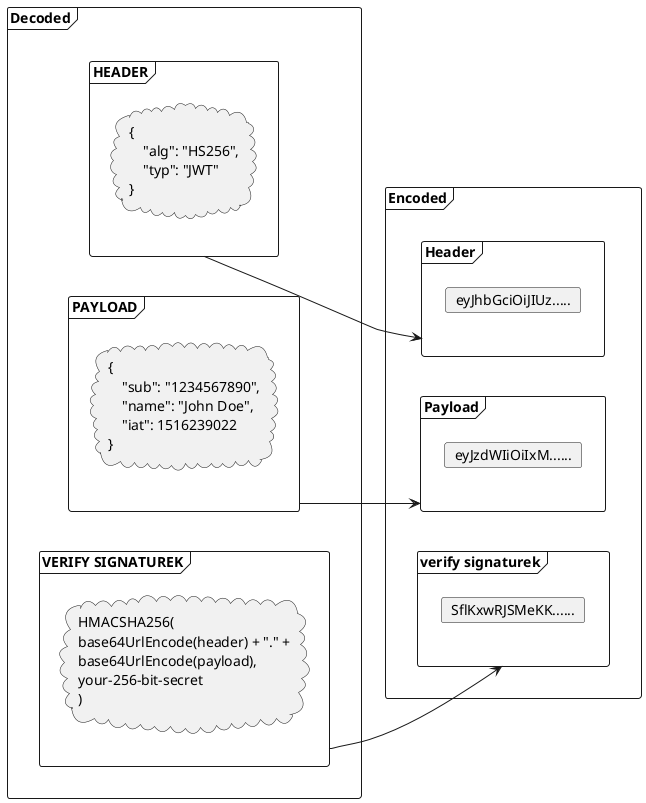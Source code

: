 @startuml
left to right direction

frame Encoded {
    frame Header {
        card "eyJhbGciOiJIUz....."
    }
    frame Payload {
        card "eyJzdWIiOiIxM......"
    }

    frame vs as "verify signaturek" {
        card "SflKxwRJSMeKK......"
    }
}
frame Decoded {
    frame hd  as "HEADER" {
        cloud c1 [
        {
            "alg": "HS256",
            "typ": "JWT"
        }
        ]
    }
    frame PAYLOAD {
        cloud c2 [
        {
            "sub": "1234567890",
            "name": "John Doe",
            "iat": 1516239022
        }
        ]
    }

    frame VS as "VERIFY SIGNATUREK" {
        cloud c3 [
        HMACSHA256(
        base64UrlEncode(header) + "." +
        base64UrlEncode(payload),
        your-256-bit-secret
        )
        ]
    }
}

hd --> Header
PAYLOAD --> Payload
VS --> vs

@enduml